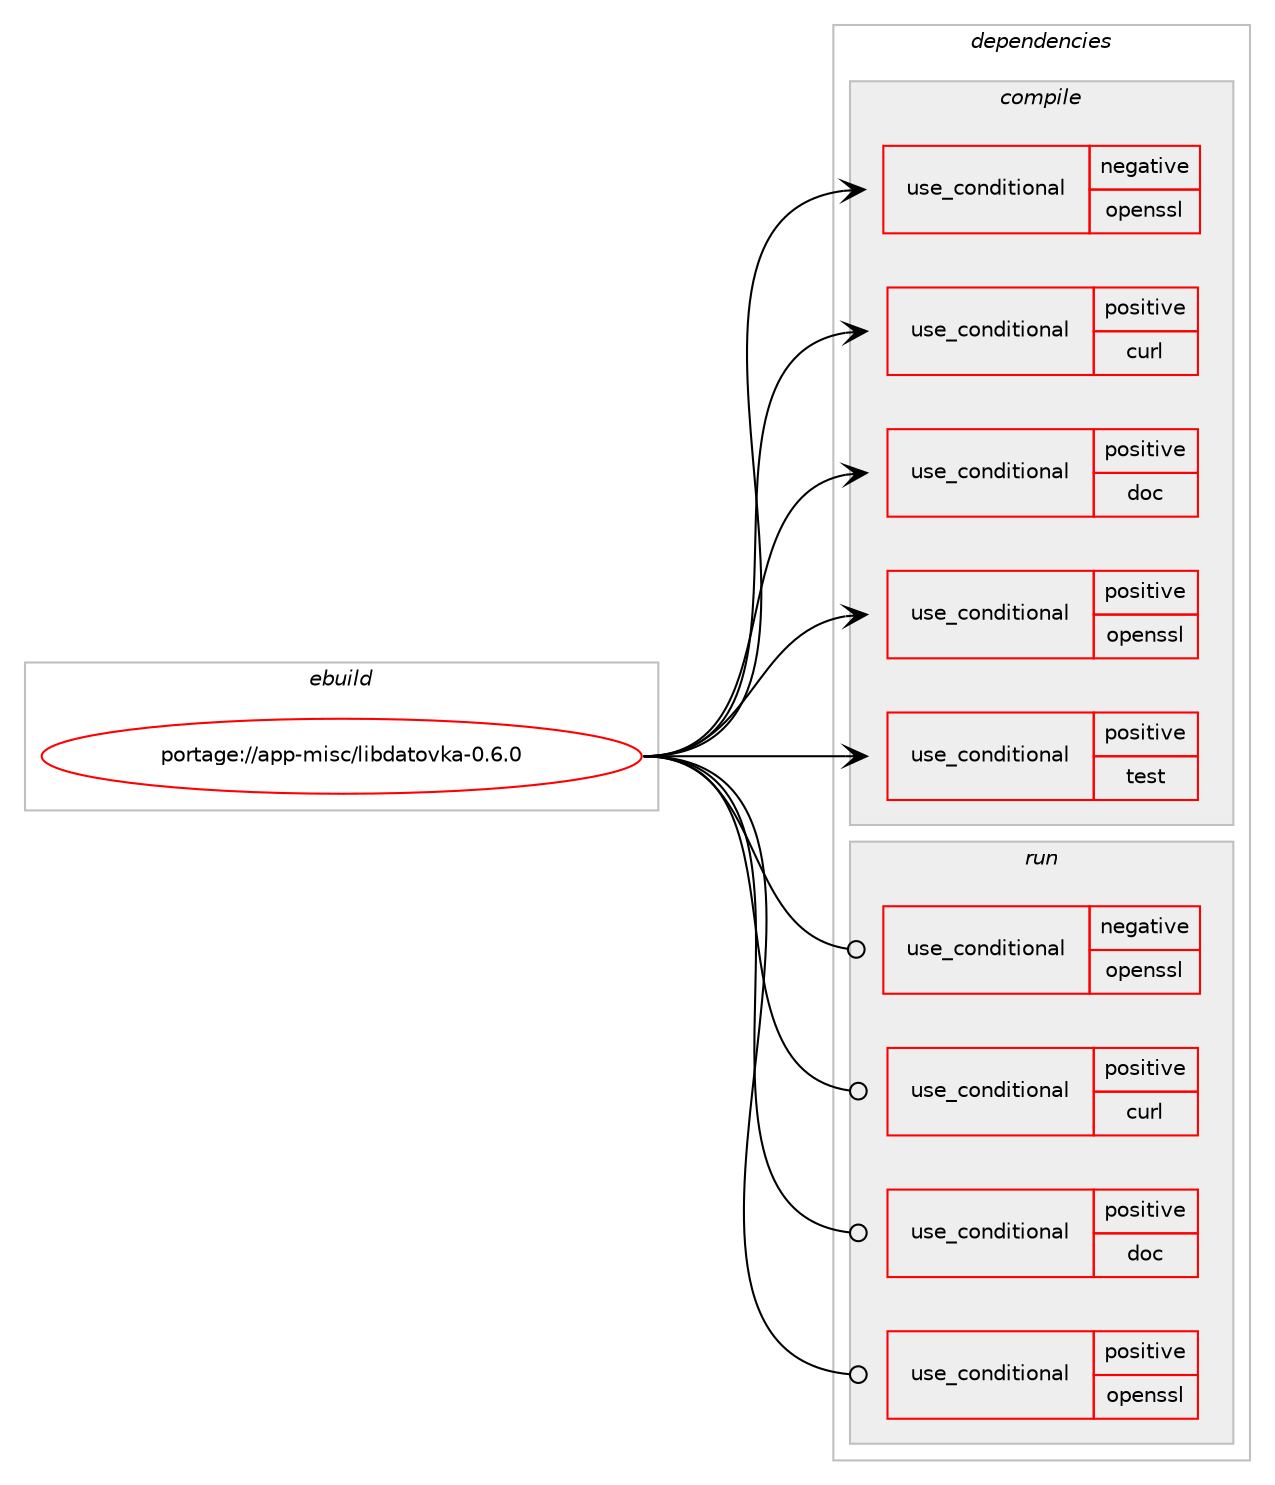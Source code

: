 digraph prolog {

# *************
# Graph options
# *************

newrank=true;
concentrate=true;
compound=true;
graph [rankdir=LR,fontname=Helvetica,fontsize=10,ranksep=1.5];#, ranksep=2.5, nodesep=0.2];
edge  [arrowhead=vee];
node  [fontname=Helvetica,fontsize=10];

# **********
# The ebuild
# **********

subgraph cluster_leftcol {
color=gray;
rank=same;
label=<<i>ebuild</i>>;
id [label="portage://app-misc/libdatovka-0.6.0", color=red, width=4, href="../app-misc/libdatovka-0.6.0.svg"];
}

# ****************
# The dependencies
# ****************

subgraph cluster_midcol {
color=gray;
label=<<i>dependencies</i>>;
subgraph cluster_compile {
fillcolor="#eeeeee";
style=filled;
label=<<i>compile</i>>;
subgraph cond11815 {
dependency18603 [label=<<TABLE BORDER="0" CELLBORDER="1" CELLSPACING="0" CELLPADDING="4"><TR><TD ROWSPAN="3" CELLPADDING="10">use_conditional</TD></TR><TR><TD>negative</TD></TR><TR><TD>openssl</TD></TR></TABLE>>, shape=none, color=red];
# *** BEGIN UNKNOWN DEPENDENCY TYPE (TODO) ***
# dependency18603 -> package_dependency(portage://app-misc/libdatovka-0.6.0,install,no,app-crypt,gnupg,none,[,,],[],[])
# *** END UNKNOWN DEPENDENCY TYPE (TODO) ***

# *** BEGIN UNKNOWN DEPENDENCY TYPE (TODO) ***
# dependency18603 -> package_dependency(portage://app-misc/libdatovka-0.6.0,install,no,app-crypt,gpgme,none,[,,],any_same_slot,[])
# *** END UNKNOWN DEPENDENCY TYPE (TODO) ***

# *** BEGIN UNKNOWN DEPENDENCY TYPE (TODO) ***
# dependency18603 -> package_dependency(portage://app-misc/libdatovka-0.6.0,install,no,dev-libs,libgcrypt,none,[,,],any_same_slot,[])
# *** END UNKNOWN DEPENDENCY TYPE (TODO) ***

}
id:e -> dependency18603:w [weight=20,style="solid",arrowhead="vee"];
subgraph cond11816 {
dependency18604 [label=<<TABLE BORDER="0" CELLBORDER="1" CELLSPACING="0" CELLPADDING="4"><TR><TD ROWSPAN="3" CELLPADDING="10">use_conditional</TD></TR><TR><TD>positive</TD></TR><TR><TD>curl</TD></TR></TABLE>>, shape=none, color=red];
# *** BEGIN UNKNOWN DEPENDENCY TYPE (TODO) ***
# dependency18604 -> package_dependency(portage://app-misc/libdatovka-0.6.0,install,no,net-misc,curl,none,[,,],[],[use(enable(ssl),none)])
# *** END UNKNOWN DEPENDENCY TYPE (TODO) ***

}
id:e -> dependency18604:w [weight=20,style="solid",arrowhead="vee"];
subgraph cond11817 {
dependency18605 [label=<<TABLE BORDER="0" CELLBORDER="1" CELLSPACING="0" CELLPADDING="4"><TR><TD ROWSPAN="3" CELLPADDING="10">use_conditional</TD></TR><TR><TD>positive</TD></TR><TR><TD>doc</TD></TR></TABLE>>, shape=none, color=red];
# *** BEGIN UNKNOWN DEPENDENCY TYPE (TODO) ***
# dependency18605 -> package_dependency(portage://app-misc/libdatovka-0.6.0,install,no,app-text,docbook-xsl-stylesheets,none,[,,],[],[])
# *** END UNKNOWN DEPENDENCY TYPE (TODO) ***

# *** BEGIN UNKNOWN DEPENDENCY TYPE (TODO) ***
# dependency18605 -> package_dependency(portage://app-misc/libdatovka-0.6.0,install,no,dev-libs,libxslt,none,[,,],[],[])
# *** END UNKNOWN DEPENDENCY TYPE (TODO) ***

}
id:e -> dependency18605:w [weight=20,style="solid",arrowhead="vee"];
subgraph cond11818 {
dependency18606 [label=<<TABLE BORDER="0" CELLBORDER="1" CELLSPACING="0" CELLPADDING="4"><TR><TD ROWSPAN="3" CELLPADDING="10">use_conditional</TD></TR><TR><TD>positive</TD></TR><TR><TD>openssl</TD></TR></TABLE>>, shape=none, color=red];
# *** BEGIN UNKNOWN DEPENDENCY TYPE (TODO) ***
# dependency18606 -> package_dependency(portage://app-misc/libdatovka-0.6.0,install,no,dev-libs,openssl,none,[,,],any_same_slot,[])
# *** END UNKNOWN DEPENDENCY TYPE (TODO) ***

}
id:e -> dependency18606:w [weight=20,style="solid",arrowhead="vee"];
subgraph cond11819 {
dependency18607 [label=<<TABLE BORDER="0" CELLBORDER="1" CELLSPACING="0" CELLPADDING="4"><TR><TD ROWSPAN="3" CELLPADDING="10">use_conditional</TD></TR><TR><TD>positive</TD></TR><TR><TD>test</TD></TR></TABLE>>, shape=none, color=red];
# *** BEGIN UNKNOWN DEPENDENCY TYPE (TODO) ***
# dependency18607 -> package_dependency(portage://app-misc/libdatovka-0.6.0,install,no,net-libs,gnutls,none,[,,],[],[])
# *** END UNKNOWN DEPENDENCY TYPE (TODO) ***

}
id:e -> dependency18607:w [weight=20,style="solid",arrowhead="vee"];
# *** BEGIN UNKNOWN DEPENDENCY TYPE (TODO) ***
# id -> package_dependency(portage://app-misc/libdatovka-0.6.0,install,no,dev-libs,expat,none,[,,],[],[])
# *** END UNKNOWN DEPENDENCY TYPE (TODO) ***

# *** BEGIN UNKNOWN DEPENDENCY TYPE (TODO) ***
# id -> package_dependency(portage://app-misc/libdatovka-0.6.0,install,no,dev-libs,libxml2,none,[,,],[],[])
# *** END UNKNOWN DEPENDENCY TYPE (TODO) ***

}
subgraph cluster_compileandrun {
fillcolor="#eeeeee";
style=filled;
label=<<i>compile and run</i>>;
}
subgraph cluster_run {
fillcolor="#eeeeee";
style=filled;
label=<<i>run</i>>;
subgraph cond11820 {
dependency18608 [label=<<TABLE BORDER="0" CELLBORDER="1" CELLSPACING="0" CELLPADDING="4"><TR><TD ROWSPAN="3" CELLPADDING="10">use_conditional</TD></TR><TR><TD>negative</TD></TR><TR><TD>openssl</TD></TR></TABLE>>, shape=none, color=red];
# *** BEGIN UNKNOWN DEPENDENCY TYPE (TODO) ***
# dependency18608 -> package_dependency(portage://app-misc/libdatovka-0.6.0,run,no,app-crypt,gnupg,none,[,,],[],[])
# *** END UNKNOWN DEPENDENCY TYPE (TODO) ***

# *** BEGIN UNKNOWN DEPENDENCY TYPE (TODO) ***
# dependency18608 -> package_dependency(portage://app-misc/libdatovka-0.6.0,run,no,app-crypt,gpgme,none,[,,],any_same_slot,[])
# *** END UNKNOWN DEPENDENCY TYPE (TODO) ***

# *** BEGIN UNKNOWN DEPENDENCY TYPE (TODO) ***
# dependency18608 -> package_dependency(portage://app-misc/libdatovka-0.6.0,run,no,dev-libs,libgcrypt,none,[,,],any_same_slot,[])
# *** END UNKNOWN DEPENDENCY TYPE (TODO) ***

}
id:e -> dependency18608:w [weight=20,style="solid",arrowhead="odot"];
subgraph cond11821 {
dependency18609 [label=<<TABLE BORDER="0" CELLBORDER="1" CELLSPACING="0" CELLPADDING="4"><TR><TD ROWSPAN="3" CELLPADDING="10">use_conditional</TD></TR><TR><TD>positive</TD></TR><TR><TD>curl</TD></TR></TABLE>>, shape=none, color=red];
# *** BEGIN UNKNOWN DEPENDENCY TYPE (TODO) ***
# dependency18609 -> package_dependency(portage://app-misc/libdatovka-0.6.0,run,no,net-misc,curl,none,[,,],[],[use(enable(ssl),none)])
# *** END UNKNOWN DEPENDENCY TYPE (TODO) ***

}
id:e -> dependency18609:w [weight=20,style="solid",arrowhead="odot"];
subgraph cond11822 {
dependency18610 [label=<<TABLE BORDER="0" CELLBORDER="1" CELLSPACING="0" CELLPADDING="4"><TR><TD ROWSPAN="3" CELLPADDING="10">use_conditional</TD></TR><TR><TD>positive</TD></TR><TR><TD>doc</TD></TR></TABLE>>, shape=none, color=red];
# *** BEGIN UNKNOWN DEPENDENCY TYPE (TODO) ***
# dependency18610 -> package_dependency(portage://app-misc/libdatovka-0.6.0,run,no,app-text,docbook-xsl-stylesheets,none,[,,],[],[])
# *** END UNKNOWN DEPENDENCY TYPE (TODO) ***

# *** BEGIN UNKNOWN DEPENDENCY TYPE (TODO) ***
# dependency18610 -> package_dependency(portage://app-misc/libdatovka-0.6.0,run,no,dev-libs,libxslt,none,[,,],[],[])
# *** END UNKNOWN DEPENDENCY TYPE (TODO) ***

}
id:e -> dependency18610:w [weight=20,style="solid",arrowhead="odot"];
subgraph cond11823 {
dependency18611 [label=<<TABLE BORDER="0" CELLBORDER="1" CELLSPACING="0" CELLPADDING="4"><TR><TD ROWSPAN="3" CELLPADDING="10">use_conditional</TD></TR><TR><TD>positive</TD></TR><TR><TD>openssl</TD></TR></TABLE>>, shape=none, color=red];
# *** BEGIN UNKNOWN DEPENDENCY TYPE (TODO) ***
# dependency18611 -> package_dependency(portage://app-misc/libdatovka-0.6.0,run,no,dev-libs,openssl,none,[,,],any_same_slot,[])
# *** END UNKNOWN DEPENDENCY TYPE (TODO) ***

}
id:e -> dependency18611:w [weight=20,style="solid",arrowhead="odot"];
# *** BEGIN UNKNOWN DEPENDENCY TYPE (TODO) ***
# id -> package_dependency(portage://app-misc/libdatovka-0.6.0,run,no,dev-libs,expat,none,[,,],[],[])
# *** END UNKNOWN DEPENDENCY TYPE (TODO) ***

# *** BEGIN UNKNOWN DEPENDENCY TYPE (TODO) ***
# id -> package_dependency(portage://app-misc/libdatovka-0.6.0,run,no,dev-libs,libxml2,none,[,,],[],[])
# *** END UNKNOWN DEPENDENCY TYPE (TODO) ***

}
}

# **************
# The candidates
# **************

subgraph cluster_choices {
rank=same;
color=gray;
label=<<i>candidates</i>>;

}

}
